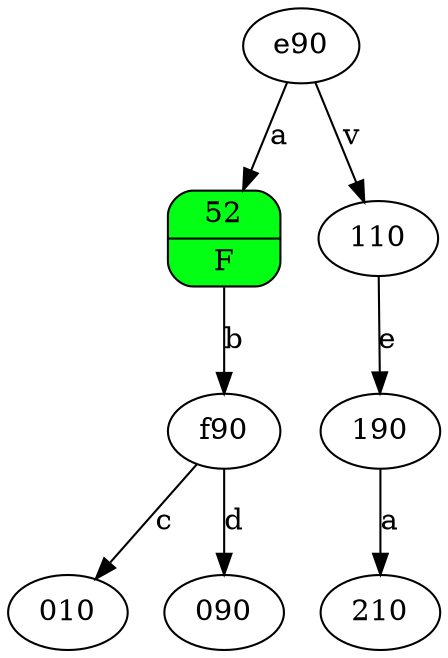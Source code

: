 digraph ll {

	f10[shape=Mrecord, style=filled, fillcolor="#02ff14" , label="{ <data> 52  |  <ew>F   } "];

	e90 -> f10 [label=a];
	e90 -> 110 [label=v];
	f10 -> f90 [label=b];
	110 -> 190 [label=e];
	f90 -> 010 [label=c];
	f90 -> 090 [label=d];
	190 -> 210 [label=a];
}

